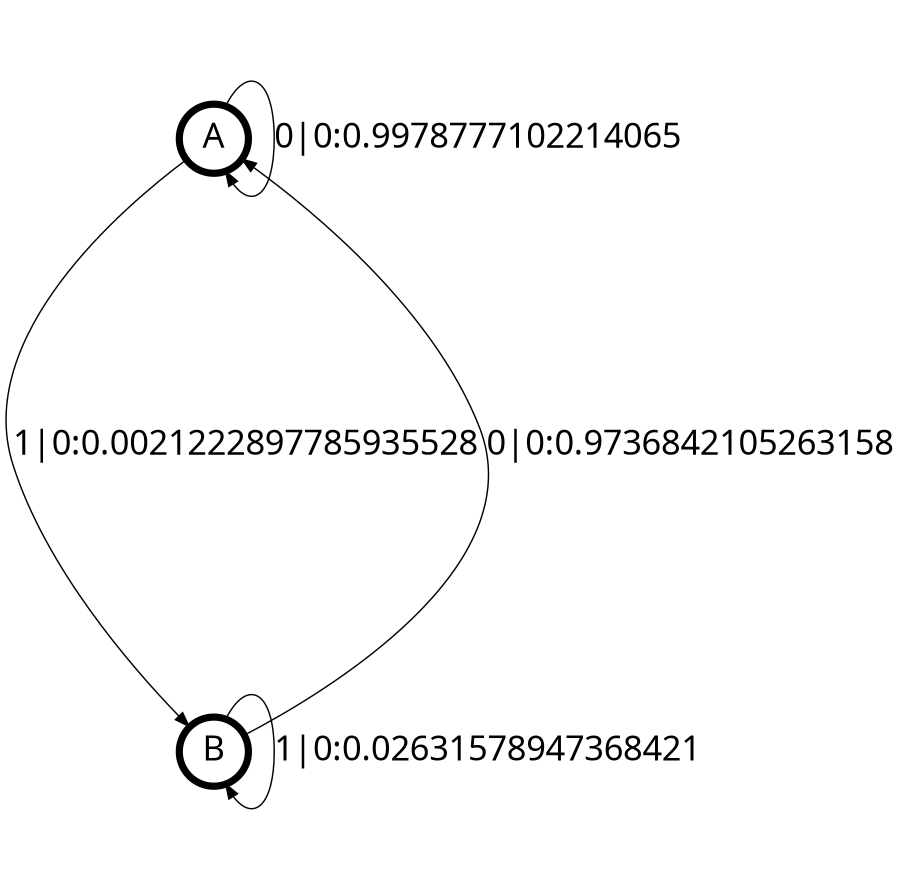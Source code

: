 digraph  {
size = "6,8.5";
ratio = "fill";
node
[shape = circle];
node [fontsize = 24];
node [penwidth = 5];
edge [fontsize = 24];
node [fontname = "CMU Serif Roman"];
graph [fontname = "CMU Serif Roman"];
edge [fontname = "CMU Serif Roman"];
A -> A [label = "0|0:0.9978777102214065\l"];
A -> B [label = "1|0:0.0021222897785935528\l"];
B -> A [label = "0|0:0.9736842105263158\l"];
B -> B [label = "1|0:0.02631578947368421\l"];
}
